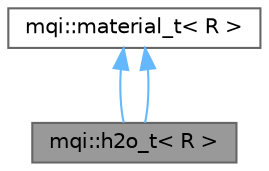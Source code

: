 digraph "mqi::h2o_t&lt; R &gt;"
{
 // LATEX_PDF_SIZE
  bgcolor="transparent";
  edge [fontname=Helvetica,fontsize=10,labelfontname=Helvetica,labelfontsize=10];
  node [fontname=Helvetica,fontsize=10,shape=box,height=0.2,width=0.4];
  Node1 [id="Node000001",label="mqi::h2o_t\< R \>",height=0.2,width=0.4,color="gray40", fillcolor="grey60", style="filled", fontcolor="black",tooltip="air_t"];
  Node2 -> Node1 [id="edge1_Node000001_Node000002",dir="back",color="steelblue1",style="solid",tooltip=" "];
  Node2 [id="Node000002",label="mqi::material_t\< R \>",height=0.2,width=0.4,color="gray40", fillcolor="white", style="filled",URL="$classmqi_1_1material__t.html",tooltip="water_t"];
  Node2 -> Node1 [id="edge2_Node000001_Node000002",dir="back",color="steelblue1",style="solid",tooltip=" "];
}
